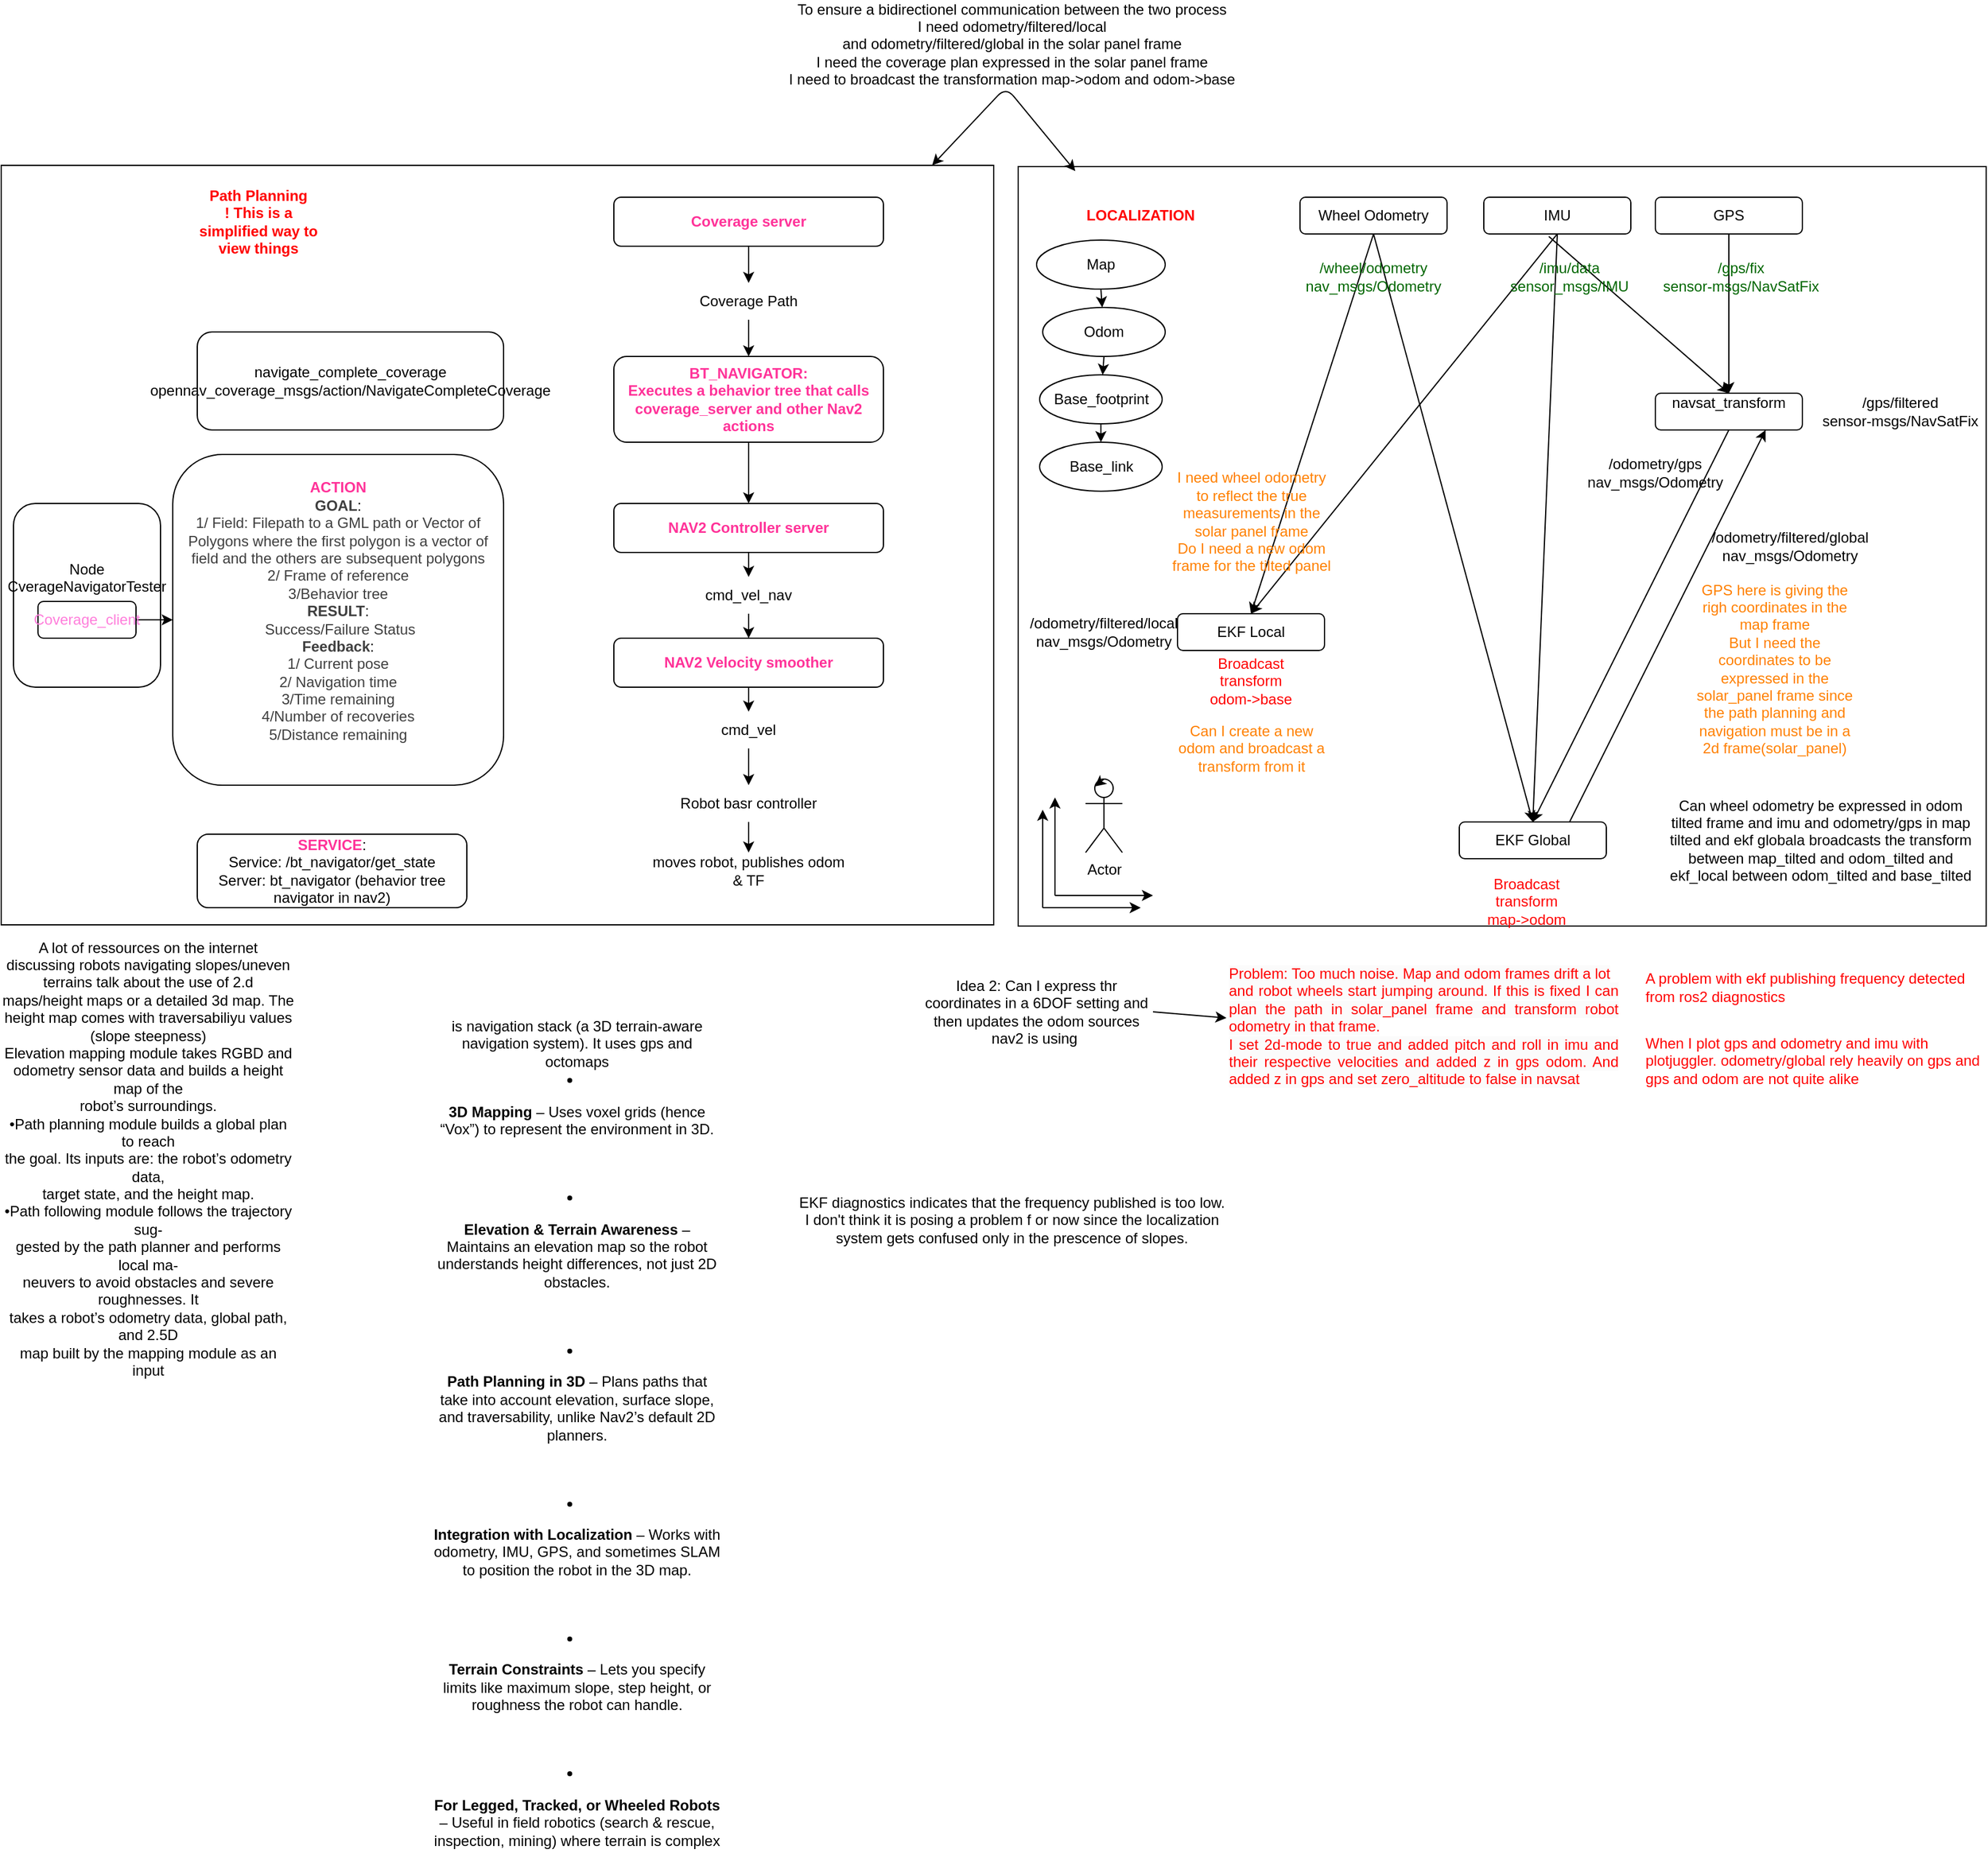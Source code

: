 <mxfile>
    <diagram id="3zLOXqMcMvEkxm14hXJ_" name="Page-1">
        <mxGraphModel dx="3100" dy="723" grid="1" gridSize="10" guides="1" tooltips="1" connect="1" arrows="1" fold="1" page="1" pageScale="1" pageWidth="850" pageHeight="1100" math="0" shadow="0">
            <root>
                <mxCell id="0"/>
                <mxCell id="1" parent="0"/>
                <mxCell id="36" value="" style="rounded=0;whiteSpace=wrap;html=1;shadow=0;" parent="1" vertex="1">
                    <mxGeometry x="-110" y="185" width="790" height="620" as="geometry"/>
                </mxCell>
                <mxCell id="13" style="edgeStyle=none;html=1;exitX=0.5;exitY=1;exitDx=0;exitDy=0;entryX=0.5;entryY=0;entryDx=0;entryDy=0;" parent="1" source="2" target="6" edge="1">
                    <mxGeometry relative="1" as="geometry"/>
                </mxCell>
                <mxCell id="2" value="navsat_transform&lt;div&gt;&lt;br&gt;&lt;/div&gt;" style="rounded=1;whiteSpace=wrap;html=1;" parent="1" vertex="1">
                    <mxGeometry x="410" y="370" width="120" height="30" as="geometry"/>
                </mxCell>
                <mxCell id="3" value="&lt;div&gt;GPS&lt;/div&gt;" style="rounded=1;whiteSpace=wrap;html=1;" parent="1" vertex="1">
                    <mxGeometry x="410" y="210" width="120" height="30" as="geometry"/>
                </mxCell>
                <mxCell id="15" style="edgeStyle=none;html=1;exitX=0.5;exitY=1;exitDx=0;exitDy=0;entryX=0.5;entryY=0;entryDx=0;entryDy=0;" parent="1" source="4" target="6" edge="1">
                    <mxGeometry relative="1" as="geometry"/>
                </mxCell>
                <mxCell id="19" style="edgeStyle=none;html=1;exitX=0.5;exitY=1;exitDx=0;exitDy=0;entryX=0.5;entryY=0;entryDx=0;entryDy=0;" parent="1" source="4" target="17" edge="1">
                    <mxGeometry relative="1" as="geometry">
                        <mxPoint x="160" y="520" as="targetPoint"/>
                    </mxGeometry>
                </mxCell>
                <mxCell id="4" value="&lt;div&gt;IMU&lt;/div&gt;" style="rounded=1;whiteSpace=wrap;html=1;" parent="1" vertex="1">
                    <mxGeometry x="270" y="210" width="120" height="30" as="geometry"/>
                </mxCell>
                <mxCell id="14" style="edgeStyle=none;html=1;exitX=0.5;exitY=1;exitDx=0;exitDy=0;entryX=0.5;entryY=0;entryDx=0;entryDy=0;" parent="1" source="5" target="6" edge="1">
                    <mxGeometry relative="1" as="geometry">
                        <mxPoint x="220" y="490" as="targetPoint"/>
                    </mxGeometry>
                </mxCell>
                <mxCell id="18" style="edgeStyle=none;html=1;exitX=0.5;exitY=1;exitDx=0;exitDy=0;entryX=0.5;entryY=0;entryDx=0;entryDy=0;" parent="1" source="5" target="17" edge="1">
                    <mxGeometry relative="1" as="geometry"/>
                </mxCell>
                <mxCell id="5" value="&lt;div&gt;Wheel Odometry&lt;/div&gt;" style="rounded=1;whiteSpace=wrap;html=1;" parent="1" vertex="1">
                    <mxGeometry x="120" y="210" width="120" height="30" as="geometry"/>
                </mxCell>
                <mxCell id="24" style="edgeStyle=none;html=1;exitX=0.75;exitY=0;exitDx=0;exitDy=0;entryX=0.75;entryY=1;entryDx=0;entryDy=0;" parent="1" source="6" target="2" edge="1">
                    <mxGeometry relative="1" as="geometry"/>
                </mxCell>
                <mxCell id="6" value="&lt;div&gt;EKF Global&lt;/div&gt;" style="rounded=1;whiteSpace=wrap;html=1;" parent="1" vertex="1">
                    <mxGeometry x="250" y="720" width="120" height="30" as="geometry"/>
                </mxCell>
                <mxCell id="10" style="edgeStyle=none;html=1;exitX=0.5;exitY=1;exitDx=0;exitDy=0;" parent="1" source="3" target="2" edge="1">
                    <mxGeometry relative="1" as="geometry"/>
                </mxCell>
                <mxCell id="7" value="/gps/fix&lt;div&gt;sensor-msgs/NavSatFix&lt;/div&gt;" style="text;html=1;align=center;verticalAlign=middle;whiteSpace=wrap;rounded=0;fontColor=#006600;" parent="1" vertex="1">
                    <mxGeometry x="410" y="260" width="140" height="30" as="geometry"/>
                </mxCell>
                <mxCell id="9" value="" style="endArrow=classic;html=1;exitX=0.442;exitY=1.067;exitDx=0;exitDy=0;exitPerimeter=0;entryX=0.5;entryY=0;entryDx=0;entryDy=0;" parent="1" source="4" target="2" edge="1">
                    <mxGeometry width="50" height="50" relative="1" as="geometry">
                        <mxPoint x="420" y="350" as="sourcePoint"/>
                        <mxPoint x="470" y="300" as="targetPoint"/>
                    </mxGeometry>
                </mxCell>
                <mxCell id="11" value="/imu/data&lt;div&gt;sensor_msgs/IMU&lt;/div&gt;" style="text;html=1;align=center;verticalAlign=middle;whiteSpace=wrap;rounded=0;fontColor=#006600;" parent="1" vertex="1">
                    <mxGeometry x="270" y="260" width="140" height="30" as="geometry"/>
                </mxCell>
                <mxCell id="16" value="/wheel/odometry&lt;div&gt;nav_msgs/Odometry&lt;/div&gt;" style="text;html=1;align=center;verticalAlign=middle;whiteSpace=wrap;rounded=0;fontColor=#006600;" parent="1" vertex="1">
                    <mxGeometry x="110" y="260" width="140" height="30" as="geometry"/>
                </mxCell>
                <mxCell id="17" value="&lt;div&gt;EKF Local&lt;/div&gt;" style="rounded=1;whiteSpace=wrap;html=1;" parent="1" vertex="1">
                    <mxGeometry x="20" y="550" width="120" height="30" as="geometry"/>
                </mxCell>
                <mxCell id="20" value="&lt;font style=&quot;color: rgb(255, 0, 0);&quot;&gt;Broadcast transform&lt;/font&gt;&lt;div&gt;&lt;font style=&quot;color: rgb(255, 0, 0);&quot;&gt;odom-&amp;gt;base&lt;/font&gt;&lt;/div&gt;" style="text;html=1;align=center;verticalAlign=middle;whiteSpace=wrap;rounded=0;fontColor=#FF0000;" parent="1" vertex="1">
                    <mxGeometry x="25" y="590" width="110" height="30" as="geometry"/>
                </mxCell>
                <mxCell id="21" value="&lt;font style=&quot;color: rgb(255, 0, 0);&quot;&gt;Broadcast transform&lt;/font&gt;&lt;div&gt;&lt;font style=&quot;color: rgb(255, 0, 0);&quot;&gt;map-&amp;gt;odom&lt;/font&gt;&lt;/div&gt;" style="text;html=1;align=center;verticalAlign=middle;whiteSpace=wrap;rounded=0;fontColor=#FF0000;" parent="1" vertex="1">
                    <mxGeometry x="250" y="770" width="110" height="30" as="geometry"/>
                </mxCell>
                <mxCell id="22" value="/odometry/gps&lt;div&gt;nav_msgs/Odometry&lt;/div&gt;" style="text;html=1;align=center;verticalAlign=middle;whiteSpace=wrap;rounded=0;" parent="1" vertex="1">
                    <mxGeometry x="380" y="420" width="60" height="30" as="geometry"/>
                </mxCell>
                <mxCell id="23" value="/odometry/filtered/global&lt;div&gt;nav_msgs/Odometry&lt;/div&gt;" style="text;html=1;align=center;verticalAlign=middle;whiteSpace=wrap;rounded=0;" parent="1" vertex="1">
                    <mxGeometry x="490" y="480" width="60" height="30" as="geometry"/>
                </mxCell>
                <mxCell id="27" value="/gps/filtered&lt;div&gt;sensor-msgs/NavSatFix&lt;/div&gt;" style="text;html=1;align=center;verticalAlign=middle;whiteSpace=wrap;rounded=0;" parent="1" vertex="1">
                    <mxGeometry x="540" y="370" width="140" height="30" as="geometry"/>
                </mxCell>
                <mxCell id="28" value="/odometry/filtered/local&lt;div&gt;nav_msgs/Odometry&lt;/div&gt;" style="text;html=1;align=center;verticalAlign=middle;whiteSpace=wrap;rounded=0;" parent="1" vertex="1">
                    <mxGeometry x="-110" y="550" width="140" height="30" as="geometry"/>
                </mxCell>
                <mxCell id="31" value="" style="group" parent="1" vertex="1" connectable="0">
                    <mxGeometry x="-90" y="710" width="90" height="80" as="geometry"/>
                </mxCell>
                <mxCell id="29" value="" style="endArrow=classic;html=1;movable=1;resizable=1;rotatable=1;deletable=1;editable=1;locked=0;connectable=1;" parent="31" edge="1">
                    <mxGeometry width="50" height="50" relative="1" as="geometry">
                        <mxPoint y="80" as="sourcePoint"/>
                        <mxPoint as="targetPoint"/>
                    </mxGeometry>
                </mxCell>
                <mxCell id="30" value="" style="endArrow=classic;html=1;movable=1;resizable=1;rotatable=1;deletable=1;editable=1;locked=0;connectable=1;" parent="31" edge="1">
                    <mxGeometry width="50" height="50" relative="1" as="geometry">
                        <mxPoint y="80" as="sourcePoint"/>
                        <mxPoint x="80" y="80" as="targetPoint"/>
                    </mxGeometry>
                </mxCell>
                <mxCell id="32" value="" style="group" parent="31" vertex="1" connectable="0">
                    <mxGeometry x="10" y="-10" width="80" height="80" as="geometry"/>
                </mxCell>
                <mxCell id="33" value="" style="endArrow=classic;html=1;movable=1;resizable=1;rotatable=1;deletable=1;editable=1;locked=0;connectable=1;" parent="32" edge="1">
                    <mxGeometry width="50" height="50" relative="1" as="geometry">
                        <mxPoint y="80" as="sourcePoint"/>
                        <mxPoint as="targetPoint"/>
                    </mxGeometry>
                </mxCell>
                <mxCell id="34" value="" style="endArrow=classic;html=1;movable=1;resizable=1;rotatable=1;deletable=1;editable=1;locked=0;connectable=1;" parent="32" edge="1">
                    <mxGeometry width="50" height="50" relative="1" as="geometry">
                        <mxPoint y="80" as="sourcePoint"/>
                        <mxPoint x="80" y="80" as="targetPoint"/>
                    </mxGeometry>
                </mxCell>
                <mxCell id="35" value="Can wheel odometry be expressed in odom tilted frame and imu and odometry/gps in map tilted and ekf globala broadcasts the transform between map_tilted and odom_tilted and ekf_local between odom_tilted and base_tilted" style="text;html=1;align=center;verticalAlign=middle;whiteSpace=wrap;rounded=0;" parent="1" vertex="1">
                    <mxGeometry x="420" y="720" width="250" height="30" as="geometry"/>
                </mxCell>
                <mxCell id="37" value="LOCALIZATION" style="text;html=1;align=center;verticalAlign=middle;whiteSpace=wrap;rounded=0;fontStyle=1;fontColor=#FF0000;" parent="1" vertex="1">
                    <mxGeometry x="-40" y="210" width="60" height="30" as="geometry"/>
                </mxCell>
                <mxCell id="54" value="Actor" style="shape=umlActor;verticalLabelPosition=bottom;verticalAlign=top;html=1;outlineConnect=0;" parent="1" vertex="1">
                    <mxGeometry x="-55" y="685" width="30" height="60" as="geometry"/>
                </mxCell>
                <mxCell id="55" value="" style="rounded=0;whiteSpace=wrap;html=1;shadow=0;" parent="1" vertex="1">
                    <mxGeometry x="-940" y="184" width="810" height="620" as="geometry"/>
                </mxCell>
                <mxCell id="56" value="Path Planning&lt;div&gt;! This is a simplified way to view things&lt;/div&gt;" style="text;html=1;align=center;verticalAlign=middle;whiteSpace=wrap;rounded=0;fontStyle=1;fontColor=#FF0000;" parent="1" vertex="1">
                    <mxGeometry x="-780" y="215" width="100" height="30" as="geometry"/>
                </mxCell>
                <mxCell id="59" value="&lt;div&gt;navigate_complete_coverage&lt;/div&gt;&lt;div&gt;opennav_coverage_msgs/action/NavigateCompleteCoverage&lt;/div&gt;" style="rounded=1;whiteSpace=wrap;html=1;" parent="1" vertex="1">
                    <mxGeometry x="-780" y="320" width="250" height="80" as="geometry"/>
                </mxCell>
                <mxCell id="60" value="&lt;div&gt;&lt;b&gt;&lt;font style=&quot;color: rgb(255, 51, 153);&quot;&gt;SERVICE&lt;/font&gt;&lt;/b&gt;:&lt;/div&gt;&lt;div&gt;Service: /bt_navigator/get_state&lt;/div&gt;&lt;div&gt;Server: bt_navigator (behavior tree navigator in nav2)&lt;/div&gt;" style="rounded=1;whiteSpace=wrap;html=1;" parent="1" vertex="1">
                    <mxGeometry x="-780" y="730" width="220" height="60" as="geometry"/>
                </mxCell>
                <mxCell id="77" value="&lt;b&gt;&lt;font style=&quot;color: rgb(255, 51, 153);&quot;&gt;ACTION&lt;/font&gt;&lt;/b&gt;&lt;div&gt;&lt;b style=&quot;color: rgb(63, 63, 63); scrollbar-color: rgb(226, 226, 226) rgb(251, 251, 251);&quot;&gt;GOAL&lt;/b&gt;&lt;span style=&quot;color: rgb(0, 0, 0);&quot;&gt;:&lt;/span&gt;&lt;div style=&quot;color: rgb(63, 63, 63); scrollbar-color: rgb(226, 226, 226) rgb(251, 251, 251);&quot;&gt;1/ Field: Filepath to a GML path or Vector of Polygons where the first polygon is a vector of field and the others are subsequent polygons&lt;/div&gt;&lt;div style=&quot;color: rgb(63, 63, 63); scrollbar-color: rgb(226, 226, 226) rgb(251, 251, 251);&quot;&gt;2/ Frame of reference&lt;/div&gt;&lt;div style=&quot;color: rgb(63, 63, 63); scrollbar-color: rgb(226, 226, 226) rgb(251, 251, 251);&quot;&gt;3/Behavior tree&lt;/div&gt;&lt;/div&gt;&lt;div style=&quot;color: rgb(63, 63, 63); scrollbar-color: rgb(226, 226, 226) rgb(251, 251, 251);&quot;&gt;&lt;b style=&quot;color: rgb(63, 63, 63); scrollbar-color: rgb(226, 226, 226) rgb(251, 251, 251);&quot;&gt;RESULT&lt;/b&gt;&lt;span style=&quot;color: rgb(0, 0, 0);&quot;&gt;:&lt;/span&gt;&lt;div style=&quot;color: rgb(63, 63, 63); scrollbar-color: rgb(226, 226, 226) rgb(251, 251, 251);&quot;&gt;&amp;nbsp;Success/Failure Status&lt;/div&gt;&lt;div style=&quot;color: rgb(63, 63, 63); scrollbar-color: rgb(226, 226, 226) rgb(251, 251, 251);&quot;&gt;&lt;b style=&quot;color: rgb(63, 63, 63); scrollbar-color: rgb(226, 226, 226) rgb(251, 251, 251);&quot;&gt;Feedback&lt;/b&gt;&lt;span style=&quot;color: rgb(0, 0, 0);&quot;&gt;:&lt;/span&gt;&lt;div style=&quot;color: rgb(63, 63, 63); scrollbar-color: rgb(226, 226, 226) rgb(251, 251, 251);&quot;&gt;1/ Current pose&lt;/div&gt;&lt;div style=&quot;color: rgb(63, 63, 63); scrollbar-color: rgb(226, 226, 226) rgb(251, 251, 251);&quot;&gt;2/ Navigation time&lt;/div&gt;&lt;div style=&quot;color: rgb(63, 63, 63); scrollbar-color: rgb(226, 226, 226) rgb(251, 251, 251);&quot;&gt;3/Time remaining&lt;/div&gt;&lt;div style=&quot;color: rgb(63, 63, 63); scrollbar-color: rgb(226, 226, 226) rgb(251, 251, 251);&quot;&gt;4/Number of recoveries&lt;/div&gt;&lt;div style=&quot;color: rgb(63, 63, 63); scrollbar-color: rgb(226, 226, 226) rgb(251, 251, 251);&quot;&gt;5/Distance remaining&lt;/div&gt;&lt;/div&gt;&lt;div style=&quot;color: rgb(63, 63, 63); scrollbar-color: rgb(226, 226, 226) rgb(251, 251, 251);&quot;&gt;&lt;br&gt;&lt;/div&gt;&lt;/div&gt;" style="whiteSpace=wrap;html=1;aspect=fixed;rounded=1;" parent="1" vertex="1">
                    <mxGeometry x="-800" y="420" width="270" height="270" as="geometry"/>
                </mxCell>
                <mxCell id="79" value="&lt;div&gt;Node CverageNavigatorTester&lt;/div&gt;&lt;div&gt;&lt;br&gt;&lt;/div&gt;&lt;div&gt;&lt;br&gt;&lt;/div&gt;" style="rounded=1;whiteSpace=wrap;html=1;" parent="1" vertex="1">
                    <mxGeometry x="-930" y="460" width="120" height="150" as="geometry"/>
                </mxCell>
                <mxCell id="81" style="edgeStyle=none;html=1;exitX=1;exitY=0.5;exitDx=0;exitDy=0;" parent="1" source="80" target="77" edge="1">
                    <mxGeometry relative="1" as="geometry"/>
                </mxCell>
                <mxCell id="80" value="&lt;font color=&quot;#ff7edb&quot;&gt;Coverage_client&lt;/font&gt;" style="rounded=1;whiteSpace=wrap;html=1;" parent="1" vertex="1">
                    <mxGeometry x="-910" y="540" width="80" height="30" as="geometry"/>
                </mxCell>
                <mxCell id="84" style="edgeStyle=none;html=1;exitX=0.5;exitY=1;exitDx=0;exitDy=0;" parent="1" source="82" target="83" edge="1">
                    <mxGeometry relative="1" as="geometry"/>
                </mxCell>
                <mxCell id="82" value="&lt;div&gt;&lt;b&gt;&lt;font style=&quot;color: rgb(255, 51, 153);&quot;&gt;NAV2 Controller server&lt;/font&gt;&lt;/b&gt;&lt;/div&gt;" style="rounded=1;whiteSpace=wrap;html=1;" parent="1" vertex="1">
                    <mxGeometry x="-440" y="460" width="220" height="40" as="geometry"/>
                </mxCell>
                <mxCell id="86" style="edgeStyle=none;html=1;exitX=0.5;exitY=1;exitDx=0;exitDy=0;entryX=0.5;entryY=0;entryDx=0;entryDy=0;" parent="1" source="83" target="85" edge="1">
                    <mxGeometry relative="1" as="geometry"/>
                </mxCell>
                <mxCell id="83" value="cmd_vel_nav" style="text;html=1;align=center;verticalAlign=middle;whiteSpace=wrap;rounded=0;" parent="1" vertex="1">
                    <mxGeometry x="-400" y="520" width="140" height="30" as="geometry"/>
                </mxCell>
                <mxCell id="88" style="edgeStyle=none;html=1;exitX=0.5;exitY=1;exitDx=0;exitDy=0;entryX=0.5;entryY=0;entryDx=0;entryDy=0;" parent="1" source="85" target="87" edge="1">
                    <mxGeometry relative="1" as="geometry"/>
                </mxCell>
                <mxCell id="85" value="&lt;div&gt;&lt;b&gt;&lt;font style=&quot;color: rgb(255, 51, 153);&quot;&gt;NAV2 Velocity smoother&lt;/font&gt;&lt;/b&gt;&lt;/div&gt;" style="rounded=1;whiteSpace=wrap;html=1;" parent="1" vertex="1">
                    <mxGeometry x="-440" y="570" width="220" height="40" as="geometry"/>
                </mxCell>
                <mxCell id="97" style="edgeStyle=none;html=1;exitX=0.5;exitY=1;exitDx=0;exitDy=0;entryX=0.5;entryY=0;entryDx=0;entryDy=0;" parent="1" source="87" target="96" edge="1">
                    <mxGeometry relative="1" as="geometry"/>
                </mxCell>
                <mxCell id="87" value="cmd_vel" style="text;html=1;align=center;verticalAlign=middle;whiteSpace=wrap;rounded=0;" parent="1" vertex="1">
                    <mxGeometry x="-400" y="630" width="140" height="30" as="geometry"/>
                </mxCell>
                <mxCell id="93" style="edgeStyle=none;html=1;exitX=0.5;exitY=1;exitDx=0;exitDy=0;entryX=0.5;entryY=0;entryDx=0;entryDy=0;" parent="1" source="89" target="92" edge="1">
                    <mxGeometry relative="1" as="geometry"/>
                </mxCell>
                <mxCell id="89" value="&lt;div&gt;&lt;b&gt;&lt;font style=&quot;color: rgb(255, 51, 153);&quot;&gt;Coverage server&lt;/font&gt;&lt;/b&gt;&lt;/div&gt;" style="rounded=1;whiteSpace=wrap;html=1;" parent="1" vertex="1">
                    <mxGeometry x="-440" y="210" width="220" height="40" as="geometry"/>
                </mxCell>
                <mxCell id="95" style="edgeStyle=none;html=1;exitX=0.5;exitY=1;exitDx=0;exitDy=0;" parent="1" source="90" target="82" edge="1">
                    <mxGeometry relative="1" as="geometry"/>
                </mxCell>
                <mxCell id="90" value="&lt;div&gt;&lt;b&gt;&lt;font style=&quot;color: rgb(255, 51, 153);&quot;&gt;BT_NAVIGATOR:&lt;/font&gt;&lt;/b&gt;&lt;/div&gt;&lt;div&gt;&lt;b&gt;&lt;font style=&quot;color: rgb(255, 51, 153);&quot;&gt;Executes a behavior tree that calls coverage_server and other Nav2 actions&lt;/font&gt;&lt;/b&gt;&lt;/div&gt;" style="rounded=1;whiteSpace=wrap;html=1;" parent="1" vertex="1">
                    <mxGeometry x="-440" y="340" width="220" height="70" as="geometry"/>
                </mxCell>
                <mxCell id="94" style="edgeStyle=none;html=1;exitX=0.5;exitY=1;exitDx=0;exitDy=0;entryX=0.5;entryY=0;entryDx=0;entryDy=0;" parent="1" source="92" target="90" edge="1">
                    <mxGeometry relative="1" as="geometry"/>
                </mxCell>
                <mxCell id="92" value="Coverage Path" style="text;html=1;align=center;verticalAlign=middle;whiteSpace=wrap;rounded=0;" parent="1" vertex="1">
                    <mxGeometry x="-400" y="280" width="140" height="30" as="geometry"/>
                </mxCell>
                <mxCell id="99" style="edgeStyle=none;html=1;exitX=0.5;exitY=1;exitDx=0;exitDy=0;entryX=0.5;entryY=0;entryDx=0;entryDy=0;" parent="1" source="96" target="98" edge="1">
                    <mxGeometry relative="1" as="geometry"/>
                </mxCell>
                <mxCell id="96" value="Robot basr controller" style="text;html=1;align=center;verticalAlign=middle;whiteSpace=wrap;rounded=0;" parent="1" vertex="1">
                    <mxGeometry x="-400" y="690" width="140" height="30" as="geometry"/>
                </mxCell>
                <mxCell id="98" value="moves robot, publishes odom &amp;amp; TF" style="text;html=1;align=center;verticalAlign=middle;whiteSpace=wrap;rounded=0;" parent="1" vertex="1">
                    <mxGeometry x="-415" y="745" width="170" height="30" as="geometry"/>
                </mxCell>
                <mxCell id="100" value="To ensure a bidirectionel communication between the two process&lt;div&gt;I need odometry/filtered/local&lt;/div&gt;&lt;div&gt;and odometry/filtered/global in the solar panel frame&lt;/div&gt;&lt;div&gt;I need the coverage plan expressed in the solar panel frame&lt;/div&gt;&lt;div&gt;I need to broadcast the transformation map-&amp;gt;odom and odom-&amp;gt;base&lt;/div&gt;" style="text;html=1;align=center;verticalAlign=middle;whiteSpace=wrap;rounded=0;" parent="1" vertex="1">
                    <mxGeometry x="-415" y="80" width="600" height="10" as="geometry"/>
                </mxCell>
                <mxCell id="101" value="" style="endArrow=classic;startArrow=classic;html=1;entryX=0.059;entryY=0.006;entryDx=0;entryDy=0;entryPerimeter=0;exitX=0.938;exitY=0;exitDx=0;exitDy=0;exitPerimeter=0;" parent="1" source="55" target="36" edge="1">
                    <mxGeometry width="50" height="50" relative="1" as="geometry">
                        <mxPoint x="-170" y="194" as="sourcePoint"/>
                        <mxPoint x="-70" y="180" as="targetPoint"/>
                        <Array as="points">
                            <mxPoint x="-120" y="120"/>
                        </Array>
                    </mxGeometry>
                </mxCell>
                <mxCell id="102" value="&lt;font style=&quot;color: rgb(255, 128, 0);&quot;&gt;I need wheel odometry to reflect the true measurements in the solar panel frame&lt;/font&gt;&lt;div&gt;&lt;font style=&quot;color: rgb(255, 128, 0);&quot;&gt;Do I need a new odom frame for the tilted panel&lt;/font&gt;&lt;/div&gt;" style="text;html=1;align=center;verticalAlign=middle;whiteSpace=wrap;rounded=0;fontColor=#FF3333;" parent="1" vertex="1">
                    <mxGeometry x="12.5" y="450" width="135" height="50" as="geometry"/>
                </mxCell>
                <mxCell id="109" style="edgeStyle=none;html=1;exitX=0.5;exitY=1;exitDx=0;exitDy=0;" parent="1" source="105" target="106" edge="1">
                    <mxGeometry relative="1" as="geometry"/>
                </mxCell>
                <mxCell id="105" value="Map" style="ellipse;whiteSpace=wrap;html=1;" parent="1" vertex="1">
                    <mxGeometry x="-95" y="245" width="105" height="40" as="geometry"/>
                </mxCell>
                <mxCell id="110" style="edgeStyle=none;html=1;exitX=0.5;exitY=1;exitDx=0;exitDy=0;" parent="1" source="106" target="107" edge="1">
                    <mxGeometry relative="1" as="geometry"/>
                </mxCell>
                <mxCell id="106" value="Odom" style="ellipse;whiteSpace=wrap;html=1;" parent="1" vertex="1">
                    <mxGeometry x="-90" y="300" width="100" height="40" as="geometry"/>
                </mxCell>
                <mxCell id="111" style="edgeStyle=none;html=1;exitX=0.5;exitY=1;exitDx=0;exitDy=0;entryX=0.5;entryY=0;entryDx=0;entryDy=0;" parent="1" source="107" target="108" edge="1">
                    <mxGeometry relative="1" as="geometry"/>
                </mxCell>
                <mxCell id="107" value="Base_footprint" style="ellipse;whiteSpace=wrap;html=1;" parent="1" vertex="1">
                    <mxGeometry x="-92.5" y="355" width="100" height="40" as="geometry"/>
                </mxCell>
                <mxCell id="108" value="Base_link" style="ellipse;whiteSpace=wrap;html=1;" parent="1" vertex="1">
                    <mxGeometry x="-92.5" y="410" width="100" height="40" as="geometry"/>
                </mxCell>
                <mxCell id="113" value="&lt;font style=&quot;color: rgb(255, 128, 0);&quot;&gt;Can I create a new odom and broadcast a transform from it&lt;/font&gt;" style="text;html=1;align=center;verticalAlign=middle;whiteSpace=wrap;rounded=0;fontColor=#FF3333;" parent="1" vertex="1">
                    <mxGeometry x="12.5" y="635" width="135" height="50" as="geometry"/>
                </mxCell>
                <mxCell id="114" style="edgeStyle=none;html=1;exitX=0.5;exitY=0;exitDx=0;exitDy=0;exitPerimeter=0;entryX=0.25;entryY=0.1;entryDx=0;entryDy=0;entryPerimeter=0;" parent="1" source="54" target="54" edge="1">
                    <mxGeometry relative="1" as="geometry"/>
                </mxCell>
                <mxCell id="116" value="&lt;font style=&quot;color: rgb(255, 128, 0);&quot;&gt;GPS here is giving the righ coordinates in the map frame&lt;/font&gt;&lt;div&gt;&lt;font style=&quot;color: rgb(255, 128, 0);&quot;&gt;But I need the coordinates to be expressed in the solar_panel frame since the path planning and navigation must be in a 2d frame(solar_panel)&lt;/font&gt;&lt;/div&gt;" style="text;html=1;align=center;verticalAlign=middle;whiteSpace=wrap;rounded=0;fontColor=#FF3333;" parent="1" vertex="1">
                    <mxGeometry x="440" y="570" width="135" height="50" as="geometry"/>
                </mxCell>
                <mxCell id="120" style="edgeStyle=none;html=1;exitX=1;exitY=0.5;exitDx=0;exitDy=0;entryX=0;entryY=1;entryDx=0;entryDy=0;" parent="1" source="118" target="119" edge="1">
                    <mxGeometry relative="1" as="geometry">
                        <mxPoint x="60" y="855" as="targetPoint"/>
                    </mxGeometry>
                </mxCell>
                <mxCell id="118" value="&lt;span style=&quot;color: rgb(0, 0, 0);&quot;&gt;Idea 2: Can I express thr coordinates in a 6DOF setting and then updates the odom sources nav2 is using&amp;nbsp;&lt;/span&gt;" style="text;html=1;align=center;verticalAlign=middle;whiteSpace=wrap;rounded=0;" parent="1" vertex="1">
                    <mxGeometry x="-190" y="860" width="190" height="30" as="geometry"/>
                </mxCell>
                <mxCell id="119" value="&lt;div style=&quot;text-align: justify;&quot;&gt;&lt;span style=&quot;background-color: light-dark(rgb(251, 251, 251), rgb(21, 21, 21)); text-align: center;&quot;&gt;&lt;font style=&quot;color: rgb(255, 0, 0);&quot;&gt;Problem: Too much noise. Map and odom frames drift a lot&lt;/font&gt;&lt;/span&gt;&lt;/div&gt;&lt;div style=&quot;text-align: justify;&quot;&gt;&lt;span style=&quot;font-family: Helvetica; font-size: 12px; font-style: normal; font-variant-ligatures: normal; font-variant-caps: normal; font-weight: 400; letter-spacing: normal; orphans: 2; text-align: center; text-indent: 0px; text-transform: none; widows: 2; word-spacing: 0px; -webkit-text-stroke-width: 0px; white-space: normal; background-color: rgb(251, 251, 251); text-decoration-thickness: initial; text-decoration-style: initial; text-decoration-color: initial; float: none; display: inline !important;&quot;&gt;&lt;font style=&quot;color: rgb(255, 0, 0);&quot;&gt;and robot wheels start jumping around. If this is fixed I can plan the path in solar_panel frame and transform robot odometry in that frame.&lt;/font&gt;&lt;/span&gt;&lt;/div&gt;&lt;div style=&quot;text-align: justify;&quot;&gt;&lt;span style=&quot;font-style: normal; font-variant-ligatures: normal; font-variant-caps: normal; font-weight: 400; letter-spacing: normal; orphans: 2; text-align: center; text-indent: 0px; text-transform: none; widows: 2; word-spacing: 0px; -webkit-text-stroke-width: 0px; text-decoration-thickness: initial; text-decoration-style: initial; text-decoration-color: initial; float: none; background-color: rgb(251, 251, 251); display: inline !important;&quot;&gt;&lt;font style=&quot;font-family: Helvetica; font-size: 12px; white-space: normal; background-color: light-dark(rgb(251, 251, 251), rgb(21, 21, 21)); color: rgb(255, 0, 0);&quot;&gt;I set 2d-mode to true and added pitch and roll in imu and their respective velocities and added z in gps odom. And added z in gps and set zero_altitude to false in navsat&lt;/font&gt;&lt;/span&gt;&lt;/div&gt;" style="text;whiteSpace=wrap;html=1;fontColor=#FF0000;" parent="1" vertex="1">
                    <mxGeometry x="60" y="830" width="320" height="50" as="geometry"/>
                </mxCell>
                <mxCell id="121" value="&lt;font style=&quot;color: rgb(255, 0, 0);&quot;&gt;A problem with ekf publishing frequency detected from ros2 diagnostics&lt;/font&gt;" style="text;html=1;align=left;verticalAlign=middle;whiteSpace=wrap;rounded=0;" parent="1" vertex="1">
                    <mxGeometry x="400" y="840" width="280" height="30" as="geometry"/>
                </mxCell>
                <mxCell id="123" value="&lt;font color=&quot;#ff0000&quot;&gt;When I plot gps and odometry and imu with plotjuggler. odometry/global rely heavily on gps and gps and odom are not quite alike&lt;/font&gt;" style="text;html=1;align=left;verticalAlign=middle;whiteSpace=wrap;rounded=0;" parent="1" vertex="1">
                    <mxGeometry x="400" y="900" width="280" height="30" as="geometry"/>
                </mxCell>
                <mxCell id="124" value="A lot of ressources on the internet discussing robots navigating slopes/uneven terrains talk about the use of 2.d maps/height maps or a detailed 3d map. The height map comes with traversabiliyu values (slope steepness)&lt;div&gt;&lt;div class=&quot;t m0 x15 h6 yb8 ff7 fs1 fc0 sc0 ls45&quot;&gt;&lt;span class=&quot;ff3 ls7 ws9c&quot;&gt;Elevation&lt;span class=&quot;_&quot;&gt; &lt;/span&gt;mapping&lt;span class=&quot;_&quot;&gt; &lt;/span&gt;&lt;span class=&quot;ff8 ws9d&quot;&gt;module&lt;span class=&quot;_&quot;&gt; &lt;/span&gt;takes&lt;span class=&quot;_&quot;&gt; &lt;/span&gt;RGBD&lt;span class=&quot;_&quot;&gt; &lt;/span&gt;and&lt;/span&gt;&lt;/span&gt;&lt;/div&gt;&lt;div class=&quot;t m0 x16 h6 yb9 ff8 fs1 fc0 sc0 ls7 ws9e&quot;&gt;odometry&lt;span class=&quot;_&quot;&gt; &lt;/span&gt;sensor&lt;span class=&quot;_&quot;&gt; &lt;/span&gt;data&lt;span class=&quot;_&quot;&gt; &lt;/span&gt;and&lt;span class=&quot;_&quot;&gt; &lt;/span&gt;builds&lt;span class=&quot;_&quot;&gt; &lt;/span&gt;a&lt;span class=&quot;_&quot;&gt; &lt;/span&gt;height&lt;span class=&quot;_&quot;&gt; &lt;/span&gt;map&lt;span class=&quot;_&quot;&gt; &lt;/span&gt;of&lt;span class=&quot;_&quot;&gt; &lt;/span&gt;the&lt;/div&gt;&lt;div class=&quot;t m0 x16 h6 yba ff8 fs1 fc0 sc0 ls7 ws12&quot;&gt;robot’s&lt;span class=&quot;_&quot;&gt; &lt;/span&gt;surroundings.&lt;/div&gt;&lt;div class=&quot;t m0 x15 h6 ybb ff7 fs1 fc0 sc0 ls45&quot;&gt;•&lt;span class=&quot;ff3 ls7 ws9f&quot;&gt;Path&lt;span class=&quot;_&quot;&gt; &lt;/span&gt;planning&lt;span class=&quot;_&quot;&gt; &lt;/span&gt;&lt;span class=&quot;ff8 wsa0&quot;&gt;module&lt;span class=&quot;_&quot;&gt; &lt;/span&gt;builds&lt;span class=&quot;_&quot;&gt; &lt;/span&gt;a&lt;span class=&quot;_&quot;&gt; &lt;/span&gt;global&lt;span class=&quot;_&quot;&gt; &lt;/span&gt;plan&lt;span class=&quot;_&quot;&gt; &lt;/span&gt;to&lt;span class=&quot;_&quot;&gt; &lt;/span&gt;reach&lt;/span&gt;&lt;/span&gt;&lt;/div&gt;&lt;div class=&quot;t m0 x16 h6 ybc ff8 fs1 fc0 sc0 ls7 wsa1&quot;&gt;the&lt;span class=&quot;_&quot;&gt; &lt;/span&gt;goal.&lt;span class=&quot;_&quot;&gt; &lt;/span&gt;Its&lt;span class=&quot;_&quot;&gt; &lt;/span&gt;inputs&lt;span class=&quot;_&quot;&gt; &lt;/span&gt;are:&lt;span class=&quot;_&quot;&gt; &lt;/span&gt;the&lt;span class=&quot;_&quot;&gt; &lt;/span&gt;robot’s&lt;span class=&quot;_&quot;&gt; &lt;/span&gt;odometry&lt;span class=&quot;_&quot;&gt; &lt;/span&gt;data,&lt;/div&gt;&lt;div class=&quot;t m0 x16 h6 ybd ff8 fs1 fc0 sc0 ls7 ws12&quot;&gt;target&lt;span class=&quot;_&quot;&gt; &lt;/span&gt;state,&lt;span class=&quot;_&quot;&gt; &lt;/span&gt;and&lt;span class=&quot;_&quot;&gt; &lt;/span&gt;the&lt;span class=&quot;_&quot;&gt; &lt;/span&gt;height&lt;span class=&quot;_&quot;&gt; &lt;/span&gt;map.&lt;/div&gt;&lt;div class=&quot;t m0 x15 h6 ybe ff7 fs1 fc0 sc0 ls45&quot;&gt;•&lt;span class=&quot;ff3 ls7 wsa2&quot;&gt;Path&lt;span class=&quot;_&quot;&gt; &lt;/span&gt;following&lt;span class=&quot;_&quot;&gt; &lt;/span&gt;&lt;span class=&quot;ff8 ws35&quot;&gt;module&lt;span class=&quot;_&quot;&gt; &lt;/span&gt;follows&lt;span class=&quot;_&quot;&gt; &lt;/span&gt;the&lt;span class=&quot;_&quot;&gt; &lt;/span&gt;trajectory&lt;span class=&quot;_&quot;&gt; &lt;/span&gt;sug-&lt;/span&gt;&lt;/span&gt;&lt;/div&gt;&lt;div class=&quot;t m0 x16 h6 ybf ff8 fs1 fc0 sc0 ls7 wsa3&quot;&gt;gested&lt;span class=&quot;_&quot;&gt; &lt;/span&gt;by&lt;span class=&quot;_&quot;&gt; &lt;/span&gt;the&lt;span class=&quot;_&quot;&gt; &lt;/span&gt;path&lt;span class=&quot;_&quot;&gt; &lt;/span&gt;planner&lt;span class=&quot;_&quot;&gt; &lt;/span&gt;and&lt;span class=&quot;_&quot;&gt; &lt;/span&gt;performs&lt;span class=&quot;_&quot;&gt; &lt;/span&gt;local&lt;span class=&quot;_&quot;&gt; &lt;/span&gt;ma-&lt;/div&gt;&lt;div class=&quot;t m0 x16 h6 yc0 ff8 fs1 fc0 sc0 ls7 ws71&quot;&gt;neuvers&lt;span class=&quot;_&quot;&gt; &lt;/span&gt;to&lt;span class=&quot;_&quot;&gt; &lt;/span&gt;av&lt;span class=&quot;_ _0&quot;&gt;&lt;/span&gt;oid&lt;span class=&quot;_&quot;&gt; &lt;/span&gt;obstacles&lt;span class=&quot;_&quot;&gt; &lt;/span&gt;and&lt;span class=&quot;_&quot;&gt; &lt;/span&gt;severe&lt;span class=&quot;_&quot;&gt; &lt;/span&gt;roughnesses.&lt;span class=&quot;_&quot;&gt; &lt;/span&gt;It&lt;/div&gt;&lt;div class=&quot;t m0 x16 h6 yc1 ff8 fs1 fc0 sc0 ls7 wsa4&quot;&gt;takes&lt;span class=&quot;_&quot;&gt; &lt;/span&gt;a&lt;span class=&quot;_&quot;&gt; &lt;/span&gt;robot’s&lt;span class=&quot;_&quot;&gt; &lt;/span&gt;odometry&lt;span class=&quot;_&quot;&gt; &lt;/span&gt;data,&lt;span class=&quot;_&quot;&gt; &lt;/span&gt;global&lt;span class=&quot;_&quot;&gt; &lt;/span&gt;path,&lt;span class=&quot;_&quot;&gt; &lt;/span&gt;and&lt;span class=&quot;_&quot;&gt; &lt;/span&gt;2.5D&lt;/div&gt;&lt;div class=&quot;t m0 x16 h6 yc2 ff8 fs1 fc0 sc0 ls7 ws12&quot;&gt;map&lt;span class=&quot;_&quot;&gt; &lt;/span&gt;built&lt;span class=&quot;_&quot;&gt; &lt;/span&gt;by&lt;span class=&quot;_&quot;&gt; &lt;/span&gt;the&lt;span class=&quot;_&quot;&gt; &lt;/span&gt;mapping&lt;span class=&quot;_&quot;&gt; &lt;/span&gt;module&lt;span class=&quot;_&quot;&gt; &lt;/span&gt;as&lt;span class=&quot;_&quot;&gt; &lt;/span&gt;an&lt;span class=&quot;_&quot;&gt; &lt;/span&gt;input&lt;/div&gt;&lt;/div&gt;" style="text;html=1;align=center;verticalAlign=middle;whiteSpace=wrap;rounded=0;" parent="1" vertex="1">
                    <mxGeometry x="-940" y="980" width="240" height="30" as="geometry"/>
                </mxCell>
                <mxCell id="125" value="is navigation stack (a 3D terrain-aware navigation system). It uses gps and octomaps&lt;div&gt;&lt;li data-end=&quot;288&quot; data-start=&quot;201&quot;&gt;&lt;p data-end=&quot;288&quot; data-start=&quot;203&quot;&gt;&lt;strong data-end=&quot;217&quot; data-start=&quot;203&quot;&gt;3D Mapping&lt;/strong&gt; – Uses voxel grids (hence “Vox”) to represent the environment in 3D.&lt;/p&gt;&lt;br/&gt;&lt;/li&gt;&lt;br/&gt;&lt;li data-end=&quot;423&quot; data-start=&quot;289&quot;&gt;&lt;br/&gt;&lt;p data-end=&quot;423&quot; data-start=&quot;291&quot;&gt;&lt;strong data-end=&quot;324&quot; data-start=&quot;291&quot;&gt;Elevation &amp;amp; Terrain Awareness&lt;/strong&gt; – Maintains an elevation map so the robot understands height differences, not just 2D obstacles.&lt;/p&gt;&lt;br/&gt;&lt;/li&gt;&lt;br/&gt;&lt;li data-end=&quot;569&quot; data-start=&quot;424&quot;&gt;&lt;br/&gt;&lt;p data-end=&quot;569&quot; data-start=&quot;426&quot;&gt;&lt;strong data-end=&quot;449&quot; data-start=&quot;426&quot;&gt;Path Planning in 3D&lt;/strong&gt; – Plans paths that take into account elevation, surface slope, and traversability, unlike Nav2’s default 2D planners.&lt;/p&gt;&lt;br/&gt;&lt;/li&gt;&lt;br/&gt;&lt;li data-end=&quot;696&quot; data-start=&quot;570&quot;&gt;&lt;br/&gt;&lt;p data-end=&quot;696&quot; data-start=&quot;572&quot;&gt;&lt;strong data-end=&quot;605&quot; data-start=&quot;572&quot;&gt;Integration with Localization&lt;/strong&gt; – Works with odometry, IMU, GPS, and sometimes SLAM to position the robot in the 3D map.&lt;/p&gt;&lt;br/&gt;&lt;/li&gt;&lt;br/&gt;&lt;li data-end=&quot;818&quot; data-start=&quot;697&quot;&gt;&lt;br/&gt;&lt;p data-end=&quot;818&quot; data-start=&quot;699&quot;&gt;&lt;strong data-end=&quot;722&quot; data-start=&quot;699&quot;&gt;Terrain Constraints&lt;/strong&gt; – Lets you specify limits like maximum slope, step height, or roughness the robot can handle.&lt;/p&gt;&lt;br/&gt;&lt;/li&gt;&lt;br/&gt;&lt;li data-end=&quot;956&quot; data-start=&quot;819&quot;&gt;&lt;br/&gt;&lt;p data-end=&quot;956&quot; data-start=&quot;821&quot;&gt;&lt;strong data-end=&quot;863&quot; data-start=&quot;821&quot;&gt;For Legged, Tracked, or Wheeled Robots&lt;/strong&gt; – Useful in field robotics (search &amp;amp; rescue, inspection, mining) where terrain is complex&lt;/p&gt;&lt;/li&gt;&lt;/div&gt;" style="text;html=1;align=center;verticalAlign=middle;whiteSpace=wrap;rounded=0;" parent="1" vertex="1">
                    <mxGeometry x="-590" y="1210" width="240" height="30" as="geometry"/>
                </mxCell>
                <mxCell id="126" value="EKF diagnostics indicates that the frequency published is too low. I don&#39;t think it is posing a problem f or now since the localization system gets confused only in the prescence of slopes." style="text;html=1;align=center;verticalAlign=middle;whiteSpace=wrap;rounded=0;" vertex="1" parent="1">
                    <mxGeometry x="-290" y="1030" width="350" height="30" as="geometry"/>
                </mxCell>
            </root>
        </mxGraphModel>
    </diagram>
</mxfile>
